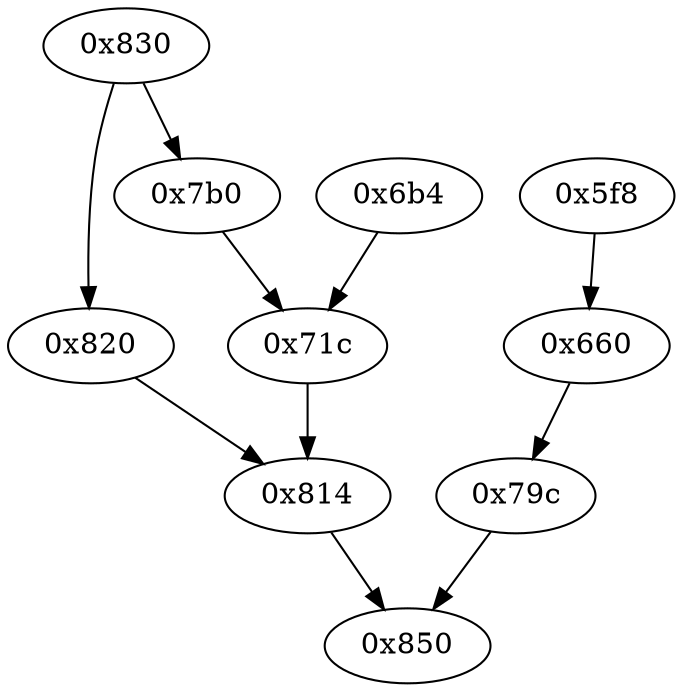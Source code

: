 strict digraph "" {
	"0x660"	 [opcode="[u'ldr', u'cmp', u'mov', u'mov']"];
	"0x79c"	 [opcode="[u'ldr', u'bl', u'mov', u'mov', u'b']"];
	"0x660" -> "0x79c";
	"0x814"	 [opcode="[u'mov', u'mov', u'b']"];
	"0x850"	 [opcode="[u'mov', u'sub', u'pop']"];
	"0x814" -> "0x850";
	"0x820"	 [opcode="[u'ldr', u'bl', u'mov', u'b']"];
	"0x820" -> "0x814";
	"0x6b4"	 [opcode="[u'ldr', u'bl', u'mov', u'b']"];
	"0x71c"	 [opcode="[u'ldr', u'bl', u'ldr', u'mov', u'ldr', u'ldr', u'ldr', u'ldr', u'cmp', u'mov', u'sub', u'sub', u'add', u'mul', u'mvn', u'mvn', \
u'mov', u'orr', u'ldr', u'cmn', u'mov', u'teq', u'mov', u'mov', u'cmn', u'mov', u'cmp', u'mov', u'b']"];
	"0x6b4" -> "0x71c";
	"0x830"	 [opcode="[u'ldr', u'ldr', u'ldrb', u'ldr', u'ldr', u'cmp', u'mov', u'b']"];
	"0x830" -> "0x820";
	"0x7b0"	 [opcode="[u'ldr', u'ldr', u'ldr', u'add', u'sub', u'sub', u'mul', u'mvn', u'eor', u'and', u'ldr', u'mov', u'mov', u'ldr', u'cmp', u'mov', \
u'cmp', u'mov', u'mov', u'cmp', u'mov', u'mov', u'teq', u'mov', u'b']"];
	"0x830" -> "0x7b0";
	"0x71c" -> "0x814";
	"0x7b0" -> "0x71c";
	"0x79c" -> "0x850";
	"0x5f8"	 [opcode="[u'push', u'add', u'sub', u'str', u'cmp', u'ldr', u'ldr', u'ldr', u'ldr', u'ldr', u'ldr', u'ldr', u'mov', u'ldr', u'add', u'str', \
u'ldr', u'add', u'str', u'ldr', u'add', u'str', u'ldr', u'add', u'str', u'b']"];
	"0x5f8" -> "0x660";
}
